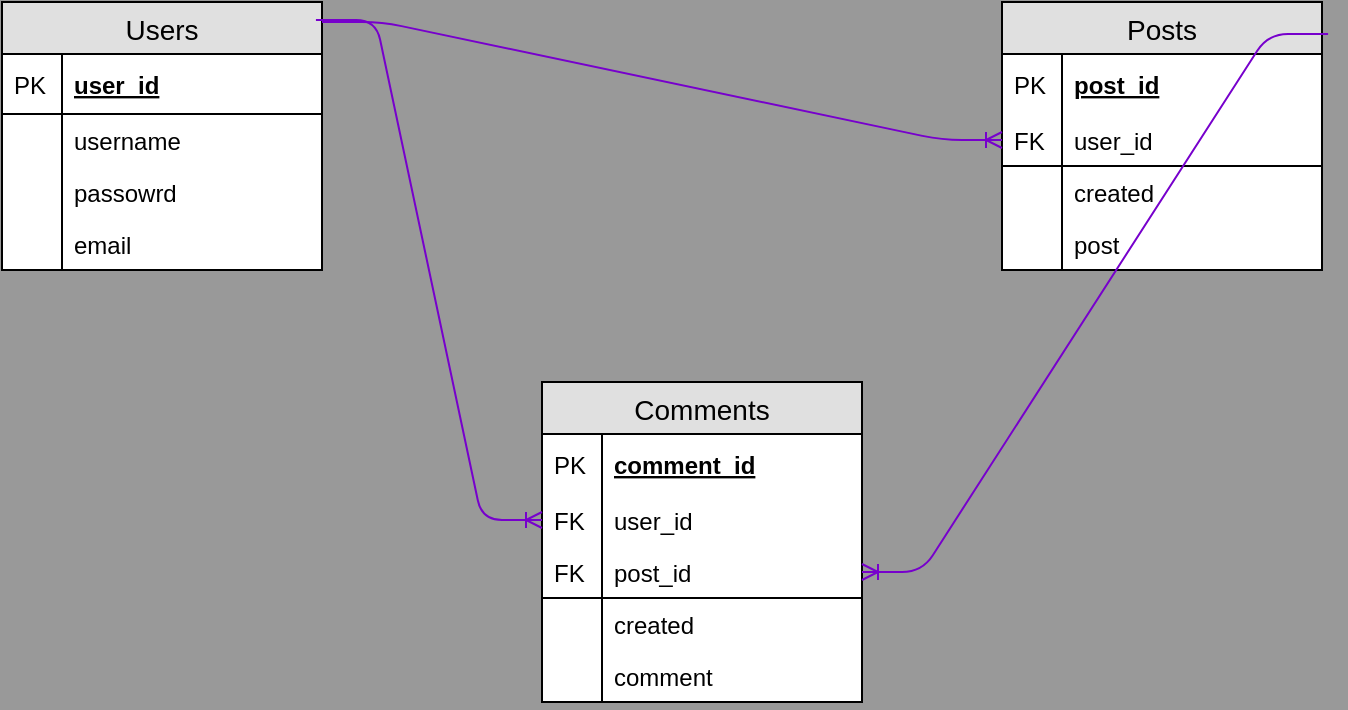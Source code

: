 <mxfile version="11.2.8" pages="1"><diagram id="W8cJNmaeB9zEId0eHJvp" name="Page-1"><mxGraphModel dx="1039" dy="622" grid="0" gridSize="10" guides="1" tooltips="1" connect="1" arrows="1" fold="1" page="1" pageScale="1" pageWidth="850" pageHeight="1100" background="#999999" math="0" shadow="0"><root><mxCell id="0"/><mxCell id="1" parent="0"/><mxCell id="7rYEFHBKLO9PkfNtkWar-1" value="Users" style="swimlane;fontStyle=0;childLayout=stackLayout;horizontal=1;startSize=26;fillColor=#e0e0e0;horizontalStack=0;resizeParent=1;resizeParentMax=0;resizeLast=0;collapsible=1;marginBottom=0;swimlaneFillColor=#ffffff;align=center;fontSize=14;" vertex="1" parent="1"><mxGeometry x="120" y="120" width="160" height="134" as="geometry"/></mxCell><mxCell id="7rYEFHBKLO9PkfNtkWar-2" value="user_id" style="shape=partialRectangle;top=0;left=0;right=0;bottom=1;align=left;verticalAlign=middle;fillColor=none;spacingLeft=34;spacingRight=4;overflow=hidden;rotatable=0;points=[[0,0.5],[1,0.5]];portConstraint=eastwest;dropTarget=0;fontStyle=5;fontSize=12;" vertex="1" parent="7rYEFHBKLO9PkfNtkWar-1"><mxGeometry y="26" width="160" height="30" as="geometry"/></mxCell><mxCell id="7rYEFHBKLO9PkfNtkWar-3" value="PK" style="shape=partialRectangle;top=0;left=0;bottom=0;fillColor=none;align=left;verticalAlign=middle;spacingLeft=4;spacingRight=4;overflow=hidden;rotatable=0;points=[];portConstraint=eastwest;part=1;fontSize=12;" vertex="1" connectable="0" parent="7rYEFHBKLO9PkfNtkWar-2"><mxGeometry width="30" height="30" as="geometry"/></mxCell><mxCell id="7rYEFHBKLO9PkfNtkWar-4" value="username" style="shape=partialRectangle;top=0;left=0;right=0;bottom=0;align=left;verticalAlign=top;fillColor=none;spacingLeft=34;spacingRight=4;overflow=hidden;rotatable=0;points=[[0,0.5],[1,0.5]];portConstraint=eastwest;dropTarget=0;fontSize=12;" vertex="1" parent="7rYEFHBKLO9PkfNtkWar-1"><mxGeometry y="56" width="160" height="26" as="geometry"/></mxCell><mxCell id="7rYEFHBKLO9PkfNtkWar-5" value="" style="shape=partialRectangle;top=0;left=0;bottom=0;fillColor=none;align=left;verticalAlign=top;spacingLeft=4;spacingRight=4;overflow=hidden;rotatable=0;points=[];portConstraint=eastwest;part=1;fontSize=12;" vertex="1" connectable="0" parent="7rYEFHBKLO9PkfNtkWar-4"><mxGeometry width="30" height="26" as="geometry"/></mxCell><mxCell id="7rYEFHBKLO9PkfNtkWar-6" value="passowrd" style="shape=partialRectangle;top=0;left=0;right=0;bottom=0;align=left;verticalAlign=top;fillColor=none;spacingLeft=34;spacingRight=4;overflow=hidden;rotatable=0;points=[[0,0.5],[1,0.5]];portConstraint=eastwest;dropTarget=0;fontSize=12;" vertex="1" parent="7rYEFHBKLO9PkfNtkWar-1"><mxGeometry y="82" width="160" height="26" as="geometry"/></mxCell><mxCell id="7rYEFHBKLO9PkfNtkWar-7" value="" style="shape=partialRectangle;top=0;left=0;bottom=0;fillColor=none;align=left;verticalAlign=top;spacingLeft=4;spacingRight=4;overflow=hidden;rotatable=0;points=[];portConstraint=eastwest;part=1;fontSize=12;" vertex="1" connectable="0" parent="7rYEFHBKLO9PkfNtkWar-6"><mxGeometry width="30" height="26" as="geometry"/></mxCell><mxCell id="7rYEFHBKLO9PkfNtkWar-8" value="email" style="shape=partialRectangle;top=0;left=0;right=0;bottom=0;align=left;verticalAlign=top;fillColor=none;spacingLeft=34;spacingRight=4;overflow=hidden;rotatable=0;points=[[0,0.5],[1,0.5]];portConstraint=eastwest;dropTarget=0;fontSize=12;" vertex="1" parent="7rYEFHBKLO9PkfNtkWar-1"><mxGeometry y="108" width="160" height="26" as="geometry"/></mxCell><mxCell id="7rYEFHBKLO9PkfNtkWar-9" value="" style="shape=partialRectangle;top=0;left=0;bottom=0;fillColor=none;align=left;verticalAlign=top;spacingLeft=4;spacingRight=4;overflow=hidden;rotatable=0;points=[];portConstraint=eastwest;part=1;fontSize=12;" vertex="1" connectable="0" parent="7rYEFHBKLO9PkfNtkWar-8"><mxGeometry width="30" height="26" as="geometry"/></mxCell><mxCell id="7rYEFHBKLO9PkfNtkWar-19" value="Posts" style="swimlane;fontStyle=0;childLayout=stackLayout;horizontal=1;startSize=26;fillColor=#e0e0e0;horizontalStack=0;resizeParent=1;resizeParentMax=0;resizeLast=0;collapsible=1;marginBottom=0;swimlaneFillColor=#ffffff;align=center;fontSize=14;" vertex="1" parent="1"><mxGeometry x="620" y="120" width="160" height="134" as="geometry"/></mxCell><mxCell id="7rYEFHBKLO9PkfNtkWar-20" value="post_id" style="shape=partialRectangle;top=0;left=0;right=0;bottom=1;align=left;verticalAlign=middle;fillColor=none;spacingLeft=34;spacingRight=4;overflow=hidden;rotatable=0;points=[[0,0.5],[1,0.5]];portConstraint=eastwest;dropTarget=0;fontStyle=5;fontSize=12;strokeColor=none;" vertex="1" parent="7rYEFHBKLO9PkfNtkWar-19"><mxGeometry y="26" width="160" height="30" as="geometry"/></mxCell><mxCell id="7rYEFHBKLO9PkfNtkWar-21" value="PK" style="shape=partialRectangle;top=0;left=0;bottom=0;fillColor=none;align=left;verticalAlign=middle;spacingLeft=4;spacingRight=4;overflow=hidden;rotatable=0;points=[];portConstraint=eastwest;part=1;fontSize=12;" vertex="1" connectable="0" parent="7rYEFHBKLO9PkfNtkWar-20"><mxGeometry width="30" height="30" as="geometry"/></mxCell><mxCell id="7rYEFHBKLO9PkfNtkWar-48" value="user_id" style="shape=partialRectangle;top=0;left=0;right=0;bottom=1;align=left;verticalAlign=top;fillColor=none;spacingLeft=34;spacingRight=4;overflow=hidden;rotatable=0;points=[[0,0.5],[1,0.5]];portConstraint=eastwest;dropTarget=0;fontSize=12;strokeColor=#000000;" vertex="1" parent="7rYEFHBKLO9PkfNtkWar-19"><mxGeometry y="56" width="160" height="26" as="geometry"/></mxCell><mxCell id="7rYEFHBKLO9PkfNtkWar-49" value="FK" style="shape=partialRectangle;top=0;left=0;bottom=0;fillColor=none;align=left;verticalAlign=top;spacingLeft=4;spacingRight=4;overflow=hidden;rotatable=0;points=[];portConstraint=eastwest;part=1;fontSize=12;" vertex="1" connectable="0" parent="7rYEFHBKLO9PkfNtkWar-48"><mxGeometry width="30" height="26" as="geometry"/></mxCell><mxCell id="7rYEFHBKLO9PkfNtkWar-22" value="created" style="shape=partialRectangle;top=0;left=0;right=0;bottom=0;align=left;verticalAlign=top;fillColor=none;spacingLeft=34;spacingRight=4;overflow=hidden;rotatable=0;points=[[0,0.5],[1,0.5]];portConstraint=eastwest;dropTarget=0;fontSize=12;" vertex="1" parent="7rYEFHBKLO9PkfNtkWar-19"><mxGeometry y="82" width="160" height="26" as="geometry"/></mxCell><mxCell id="7rYEFHBKLO9PkfNtkWar-23" value="" style="shape=partialRectangle;top=0;left=0;bottom=0;fillColor=none;align=left;verticalAlign=top;spacingLeft=4;spacingRight=4;overflow=hidden;rotatable=0;points=[];portConstraint=eastwest;part=1;fontSize=12;" vertex="1" connectable="0" parent="7rYEFHBKLO9PkfNtkWar-22"><mxGeometry width="30" height="26" as="geometry"/></mxCell><mxCell id="7rYEFHBKLO9PkfNtkWar-24" value="post" style="shape=partialRectangle;top=0;left=0;right=0;bottom=0;align=left;verticalAlign=top;fillColor=none;spacingLeft=34;spacingRight=4;overflow=hidden;rotatable=0;points=[[0,0.5],[1,0.5]];portConstraint=eastwest;dropTarget=0;fontSize=12;" vertex="1" parent="7rYEFHBKLO9PkfNtkWar-19"><mxGeometry y="108" width="160" height="26" as="geometry"/></mxCell><mxCell id="7rYEFHBKLO9PkfNtkWar-25" value="" style="shape=partialRectangle;top=0;left=0;bottom=0;fillColor=none;align=left;verticalAlign=top;spacingLeft=4;spacingRight=4;overflow=hidden;rotatable=0;points=[];portConstraint=eastwest;part=1;fontSize=12;" vertex="1" connectable="0" parent="7rYEFHBKLO9PkfNtkWar-24"><mxGeometry width="30" height="26" as="geometry"/></mxCell><mxCell id="7rYEFHBKLO9PkfNtkWar-31" value="Comments" style="swimlane;fontStyle=0;childLayout=stackLayout;horizontal=1;startSize=26;fillColor=#e0e0e0;horizontalStack=0;resizeParent=1;resizeParentMax=0;resizeLast=0;collapsible=1;marginBottom=0;swimlaneFillColor=#ffffff;align=center;fontSize=14;" vertex="1" parent="1"><mxGeometry x="390" y="310" width="160" height="160" as="geometry"/></mxCell><mxCell id="7rYEFHBKLO9PkfNtkWar-32" value="comment_id" style="shape=partialRectangle;top=0;left=0;right=0;bottom=1;align=left;verticalAlign=middle;fillColor=none;spacingLeft=34;spacingRight=4;overflow=hidden;rotatable=0;points=[[0,0.5],[1,0.5]];portConstraint=eastwest;dropTarget=0;fontStyle=5;fontSize=12;strokeColor=none;" vertex="1" parent="7rYEFHBKLO9PkfNtkWar-31"><mxGeometry y="26" width="160" height="30" as="geometry"/></mxCell><mxCell id="7rYEFHBKLO9PkfNtkWar-33" value="PK" style="shape=partialRectangle;top=0;left=0;bottom=0;fillColor=none;align=left;verticalAlign=middle;spacingLeft=4;spacingRight=4;overflow=hidden;rotatable=0;points=[];portConstraint=eastwest;part=1;fontSize=12;" vertex="1" connectable="0" parent="7rYEFHBKLO9PkfNtkWar-32"><mxGeometry width="30" height="30" as="geometry"/></mxCell><mxCell id="7rYEFHBKLO9PkfNtkWar-46" value="user_id" style="shape=partialRectangle;top=0;left=0;right=0;bottom=1;align=left;verticalAlign=top;fillColor=none;spacingLeft=34;spacingRight=4;overflow=hidden;rotatable=0;points=[[0,0.5],[1,0.5]];portConstraint=eastwest;dropTarget=0;fontSize=12;strokeColor=none;" vertex="1" parent="7rYEFHBKLO9PkfNtkWar-31"><mxGeometry y="56" width="160" height="26" as="geometry"/></mxCell><mxCell id="7rYEFHBKLO9PkfNtkWar-47" value="FK" style="shape=partialRectangle;top=0;left=0;bottom=0;fillColor=none;align=left;verticalAlign=top;spacingLeft=4;spacingRight=4;overflow=hidden;rotatable=0;points=[];portConstraint=eastwest;part=1;fontSize=12;" vertex="1" connectable="0" parent="7rYEFHBKLO9PkfNtkWar-46"><mxGeometry width="30" height="26" as="geometry"/></mxCell><mxCell id="7rYEFHBKLO9PkfNtkWar-44" value="post_id" style="shape=partialRectangle;top=0;left=0;right=0;bottom=1;align=left;verticalAlign=top;fillColor=none;spacingLeft=34;spacingRight=4;overflow=hidden;rotatable=0;points=[[0,0.5],[1,0.5]];portConstraint=eastwest;dropTarget=0;fontSize=12;" vertex="1" parent="7rYEFHBKLO9PkfNtkWar-31"><mxGeometry y="82" width="160" height="26" as="geometry"/></mxCell><mxCell id="7rYEFHBKLO9PkfNtkWar-45" value="FK" style="shape=partialRectangle;top=0;left=0;bottom=0;fillColor=none;align=left;verticalAlign=top;spacingLeft=4;spacingRight=4;overflow=hidden;rotatable=0;points=[];portConstraint=eastwest;part=1;fontSize=12;" vertex="1" connectable="0" parent="7rYEFHBKLO9PkfNtkWar-44"><mxGeometry width="30" height="26" as="geometry"/></mxCell><mxCell id="7rYEFHBKLO9PkfNtkWar-34" value="created" style="shape=partialRectangle;top=0;left=0;right=0;bottom=0;align=left;verticalAlign=top;fillColor=none;spacingLeft=34;spacingRight=4;overflow=hidden;rotatable=0;points=[[0,0.5],[1,0.5]];portConstraint=eastwest;dropTarget=0;fontSize=12;" vertex="1" parent="7rYEFHBKLO9PkfNtkWar-31"><mxGeometry y="108" width="160" height="26" as="geometry"/></mxCell><mxCell id="7rYEFHBKLO9PkfNtkWar-35" value="" style="shape=partialRectangle;top=0;left=0;bottom=0;fillColor=none;align=left;verticalAlign=top;spacingLeft=4;spacingRight=4;overflow=hidden;rotatable=0;points=[];portConstraint=eastwest;part=1;fontSize=12;" vertex="1" connectable="0" parent="7rYEFHBKLO9PkfNtkWar-34"><mxGeometry width="30" height="26" as="geometry"/></mxCell><mxCell id="7rYEFHBKLO9PkfNtkWar-36" value="comment" style="shape=partialRectangle;top=0;left=0;right=0;bottom=0;align=left;verticalAlign=top;fillColor=none;spacingLeft=34;spacingRight=4;overflow=hidden;rotatable=0;points=[[0,0.5],[1,0.5]];portConstraint=eastwest;dropTarget=0;fontSize=12;" vertex="1" parent="7rYEFHBKLO9PkfNtkWar-31"><mxGeometry y="134" width="160" height="26" as="geometry"/></mxCell><mxCell id="7rYEFHBKLO9PkfNtkWar-37" value="" style="shape=partialRectangle;top=0;left=0;bottom=0;fillColor=none;align=left;verticalAlign=top;spacingLeft=4;spacingRight=4;overflow=hidden;rotatable=0;points=[];portConstraint=eastwest;part=1;fontSize=12;" vertex="1" connectable="0" parent="7rYEFHBKLO9PkfNtkWar-36"><mxGeometry width="30" height="26" as="geometry"/></mxCell><mxCell id="7rYEFHBKLO9PkfNtkWar-50" value="" style="edgeStyle=entityRelationEdgeStyle;fontSize=12;html=1;endArrow=ERoneToMany;entryX=0;entryY=0.5;entryDx=0;entryDy=0;fillColor=#aa00ff;strokeColor=#7700CC;" edge="1" parent="1" target="7rYEFHBKLO9PkfNtkWar-48"><mxGeometry width="100" height="100" relative="1" as="geometry"><mxPoint x="280" y="130" as="sourcePoint"/><mxPoint x="440" y="189" as="targetPoint"/></mxGeometry></mxCell><mxCell id="7rYEFHBKLO9PkfNtkWar-51" value="" style="edgeStyle=entityRelationEdgeStyle;fontSize=12;html=1;endArrow=ERoneToMany;exitX=0.981;exitY=0.067;exitDx=0;exitDy=0;exitPerimeter=0;entryX=0;entryY=0.5;entryDx=0;entryDy=0;fillColor=#aa00ff;strokeColor=#7700CC;" edge="1" parent="1" source="7rYEFHBKLO9PkfNtkWar-1" target="7rYEFHBKLO9PkfNtkWar-46"><mxGeometry width="100" height="100" relative="1" as="geometry"><mxPoint x="120" y="640" as="sourcePoint"/><mxPoint x="440" y="405" as="targetPoint"/></mxGeometry></mxCell><mxCell id="7rYEFHBKLO9PkfNtkWar-55" value="" style="edgeStyle=entityRelationEdgeStyle;fontSize=12;html=1;endArrow=ERoneToMany;entryX=1;entryY=0.5;entryDx=0;entryDy=0;exitX=1.019;exitY=0.119;exitDx=0;exitDy=0;exitPerimeter=0;fillColor=#aa00ff;strokeColor=#7700CC;" edge="1" parent="1" source="7rYEFHBKLO9PkfNtkWar-19" target="7rYEFHBKLO9PkfNtkWar-44"><mxGeometry width="100" height="100" relative="1" as="geometry"><mxPoint x="630" y="131" as="sourcePoint"/><mxPoint x="790" y="370" as="targetPoint"/></mxGeometry></mxCell></root></mxGraphModel></diagram></mxfile>